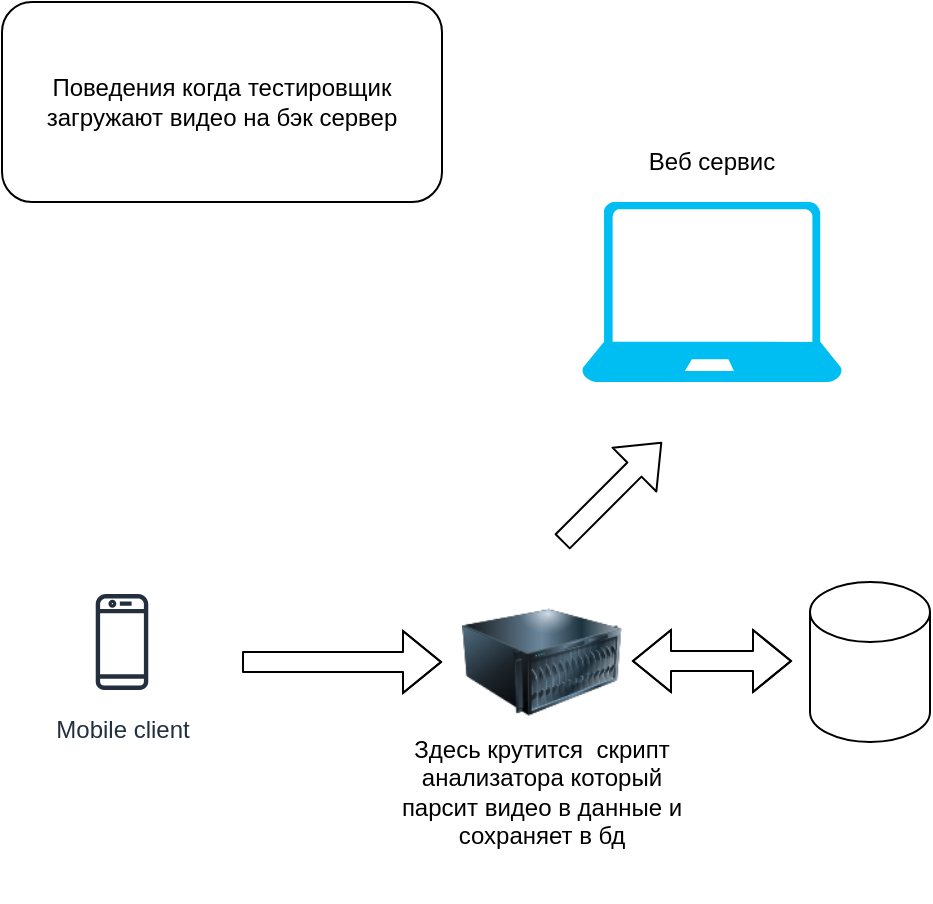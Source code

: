 <mxfile version="14.6.1" type="github">
  <diagram id="IZ1FwgdXrfkhKk9LSjW8" name="Page-1">
    <mxGraphModel dx="946" dy="645" grid="1" gridSize="10" guides="1" tooltips="1" connect="1" arrows="1" fold="1" page="1" pageScale="1" pageWidth="827" pageHeight="1169" math="0" shadow="0">
      <root>
        <mxCell id="0" />
        <mxCell id="1" parent="0" />
        <mxCell id="ENgCUmA1FsKtjw5jNyJK-1" value="" style="verticalLabelPosition=bottom;html=1;verticalAlign=top;align=center;strokeColor=none;fillColor=#00BEF2;shape=mxgraph.azure.laptop;pointerEvents=1;" vertex="1" parent="1">
          <mxGeometry x="300" y="100" width="130" height="90" as="geometry" />
        </mxCell>
        <mxCell id="ENgCUmA1FsKtjw5jNyJK-2" value="Веб сервис" style="text;html=1;strokeColor=none;fillColor=none;align=center;verticalAlign=middle;whiteSpace=wrap;rounded=0;" vertex="1" parent="1">
          <mxGeometry x="300" y="70" width="130" height="20" as="geometry" />
        </mxCell>
        <mxCell id="ENgCUmA1FsKtjw5jNyJK-20" value="Mobile client" style="outlineConnect=0;fontColor=#232F3E;gradientColor=none;strokeColor=#232F3E;fillColor=#ffffff;dashed=0;verticalLabelPosition=bottom;verticalAlign=top;align=center;html=1;fontSize=12;fontStyle=0;aspect=fixed;shape=mxgraph.aws4.resourceIcon;resIcon=mxgraph.aws4.mobile_client;" vertex="1" parent="1">
          <mxGeometry x="40" y="290" width="60" height="60" as="geometry" />
        </mxCell>
        <mxCell id="ENgCUmA1FsKtjw5jNyJK-21" value="" style="image;html=1;image=img/lib/clip_art/computers/Server_128x128.png" vertex="1" parent="1">
          <mxGeometry x="240" y="290" width="80" height="80" as="geometry" />
        </mxCell>
        <mxCell id="ENgCUmA1FsKtjw5jNyJK-22" value="" style="shape=cylinder3;whiteSpace=wrap;html=1;boundedLbl=1;backgroundOutline=1;size=15;" vertex="1" parent="1">
          <mxGeometry x="414" y="290" width="60" height="80" as="geometry" />
        </mxCell>
        <mxCell id="ENgCUmA1FsKtjw5jNyJK-23" value="Здесь крутится &amp;nbsp;скрипт анализатора который парсит видео в данные и сохраняет в бд" style="text;html=1;strokeColor=none;fillColor=none;align=center;verticalAlign=middle;whiteSpace=wrap;rounded=0;" vertex="1" parent="1">
          <mxGeometry x="200" y="340" width="160" height="110" as="geometry" />
        </mxCell>
        <mxCell id="ENgCUmA1FsKtjw5jNyJK-24" value="" style="shape=flexArrow;endArrow=classic;startArrow=classic;html=1;" edge="1" parent="1">
          <mxGeometry width="50" height="50" relative="1" as="geometry">
            <mxPoint x="325" y="329.5" as="sourcePoint" />
            <mxPoint x="405" y="329.5" as="targetPoint" />
            <Array as="points">
              <mxPoint x="365" y="329.5" />
            </Array>
          </mxGeometry>
        </mxCell>
        <mxCell id="ENgCUmA1FsKtjw5jNyJK-25" value="" style="shape=flexArrow;endArrow=classic;html=1;" edge="1" parent="1">
          <mxGeometry width="50" height="50" relative="1" as="geometry">
            <mxPoint x="130" y="330" as="sourcePoint" />
            <mxPoint x="230" y="330" as="targetPoint" />
            <Array as="points">
              <mxPoint x="170" y="330" />
              <mxPoint x="190" y="330" />
            </Array>
          </mxGeometry>
        </mxCell>
        <mxCell id="ENgCUmA1FsKtjw5jNyJK-26" value="" style="shape=flexArrow;endArrow=classic;html=1;" edge="1" parent="1">
          <mxGeometry width="50" height="50" relative="1" as="geometry">
            <mxPoint x="290" y="270" as="sourcePoint" />
            <mxPoint x="340" y="220" as="targetPoint" />
          </mxGeometry>
        </mxCell>
        <mxCell id="ENgCUmA1FsKtjw5jNyJK-27" value="" style="rounded=1;whiteSpace=wrap;html=1;" vertex="1" parent="1">
          <mxGeometry x="10" width="220" height="100" as="geometry" />
        </mxCell>
        <mxCell id="ENgCUmA1FsKtjw5jNyJK-28" value="Поведения когда тестировщик загружают видео на бэк сервер" style="text;html=1;strokeColor=none;fillColor=none;align=center;verticalAlign=middle;whiteSpace=wrap;rounded=0;" vertex="1" parent="1">
          <mxGeometry x="20" y="10" width="200" height="80" as="geometry" />
        </mxCell>
      </root>
    </mxGraphModel>
  </diagram>
</mxfile>
